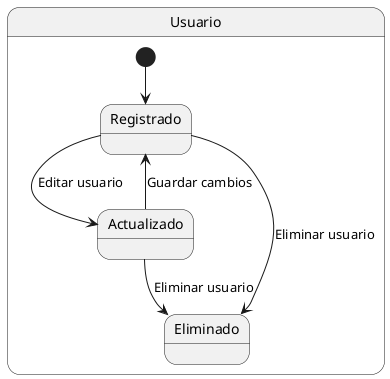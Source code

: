 @startuml
state "Usuario" as US {
    [*] --> Registrado
    Registrado --> Actualizado : Editar usuario
    Registrado --> Eliminado : Eliminar usuario
    Actualizado --> Eliminado : Eliminar usuario
    Actualizado --> Registrado : Guardar cambios
}
@enduml
